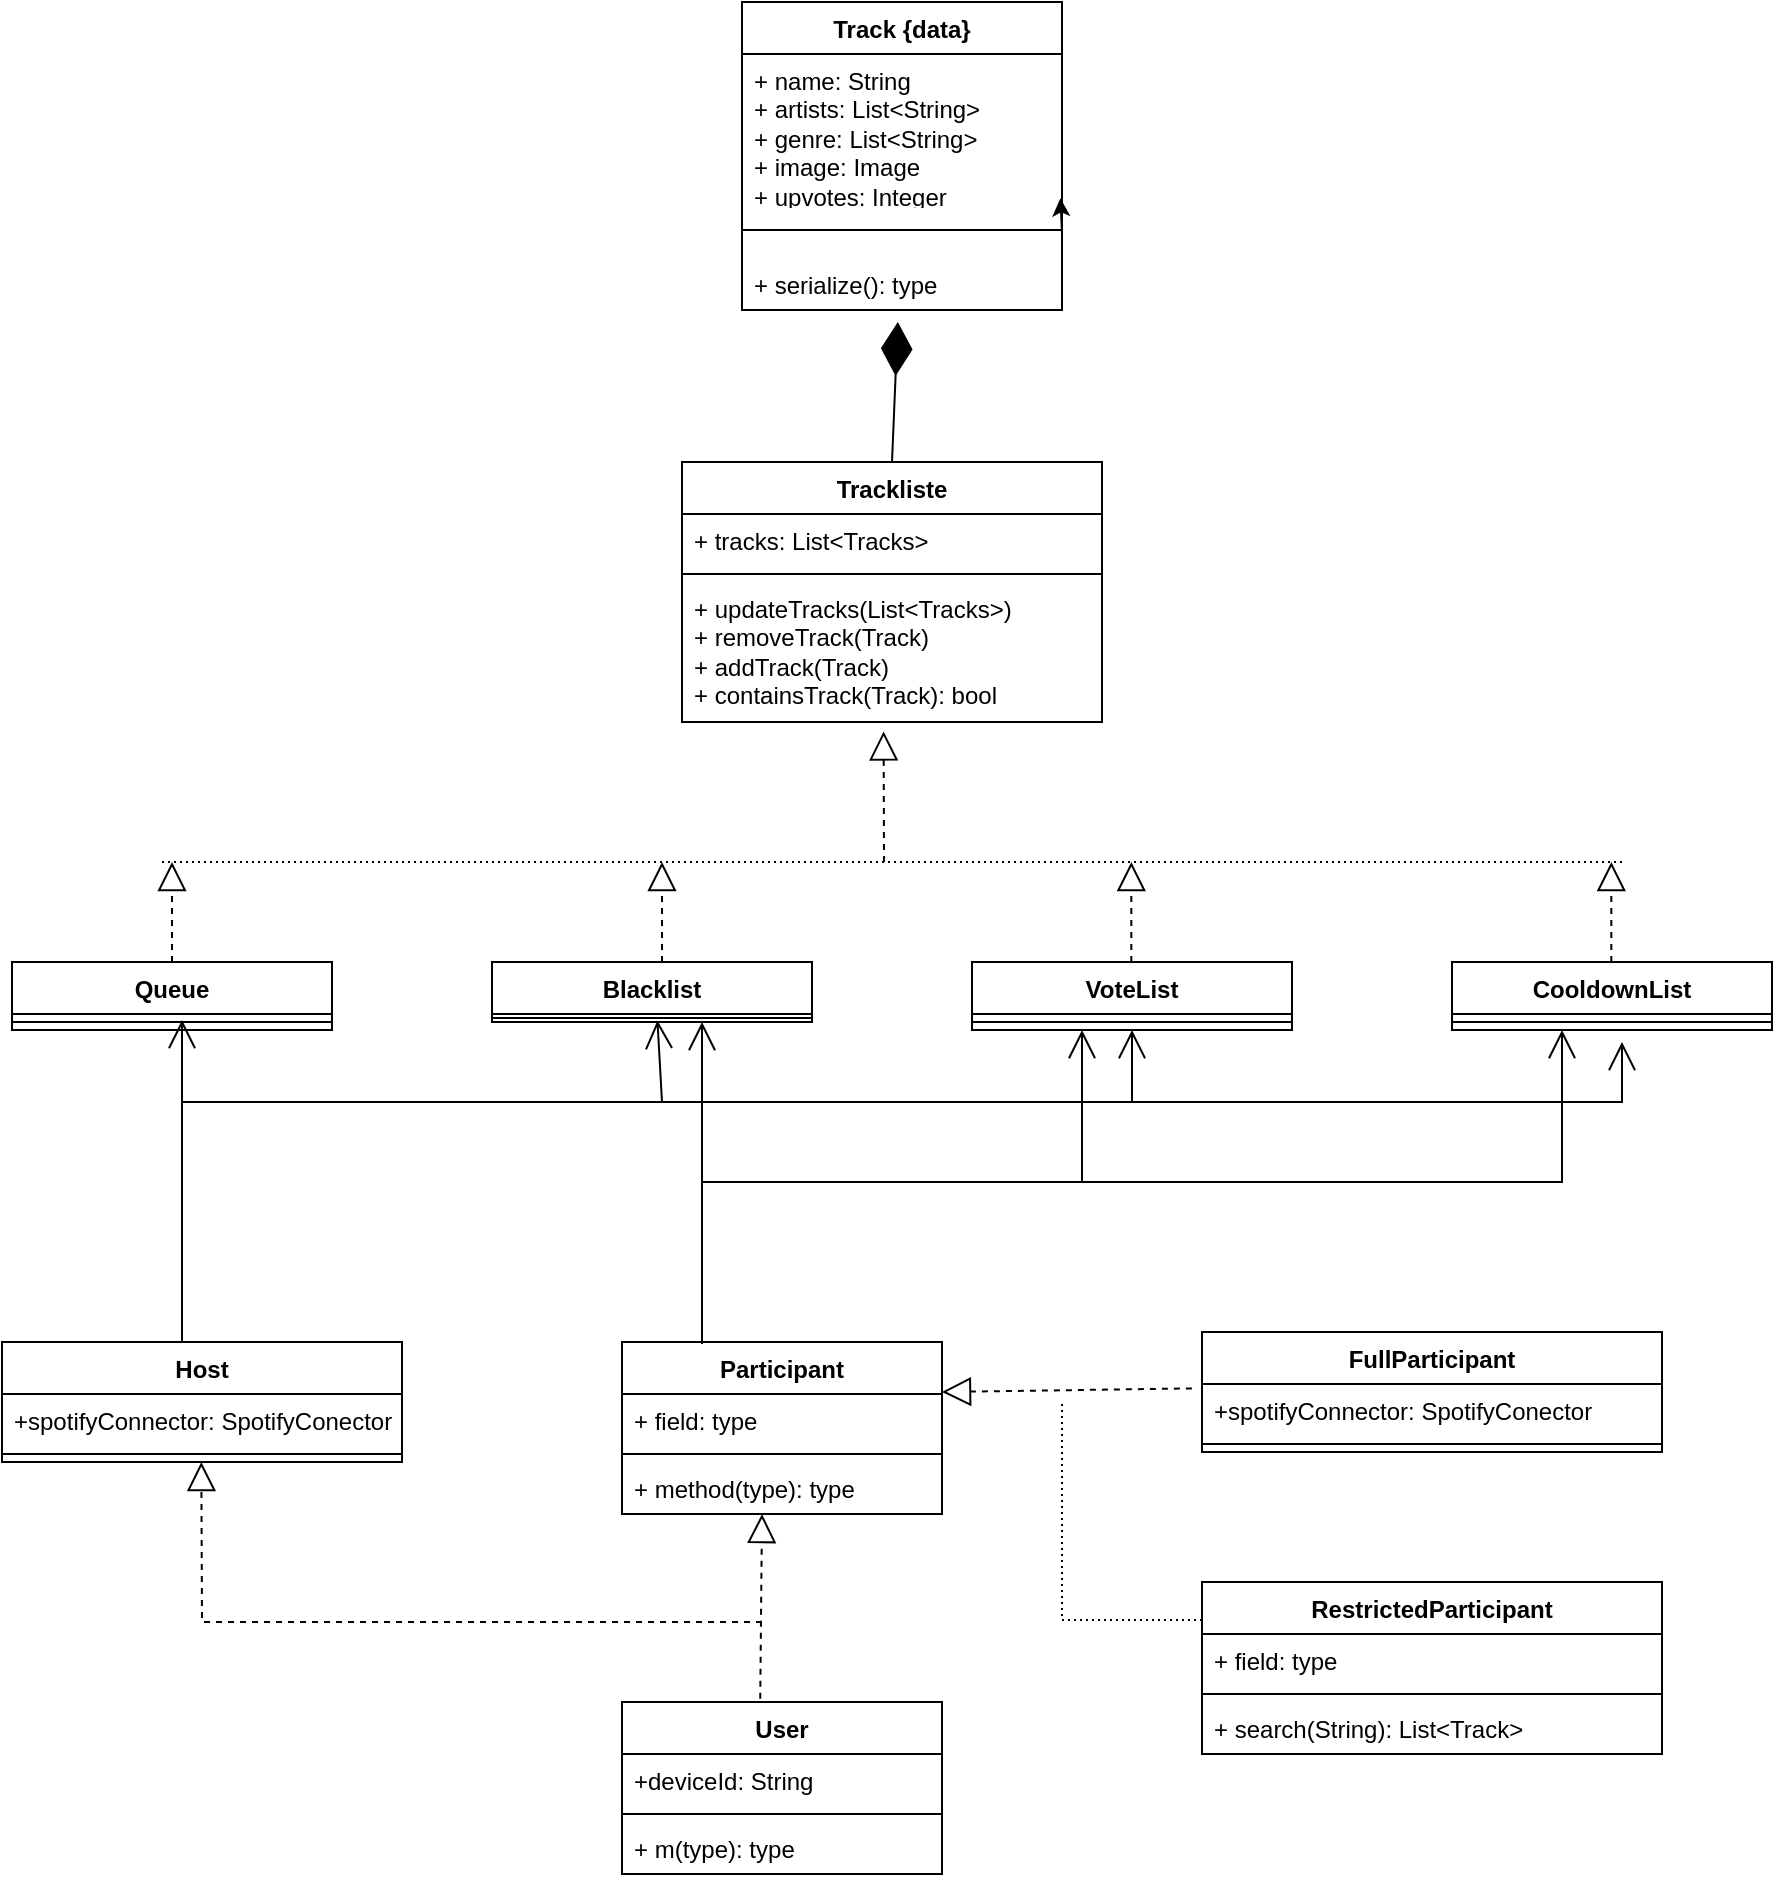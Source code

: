 <mxfile version="22.1.11" type="github">
  <diagram name="Seite-1" id="cwBHMf6WFY8OS25mvuyV">
    <mxGraphModel dx="1066" dy="1423" grid="1" gridSize="10" guides="1" tooltips="1" connect="1" arrows="1" fold="1" page="1" pageScale="1" pageWidth="827" pageHeight="1169" math="0" shadow="0">
      <root>
        <mxCell id="0" />
        <mxCell id="1" parent="0" />
        <mxCell id="21mGU__ByVHopkqidTHc-1" value="Track {data}" style="swimlane;fontStyle=1;align=center;verticalAlign=top;childLayout=stackLayout;horizontal=1;startSize=26;horizontalStack=0;resizeParent=1;resizeParentMax=0;resizeLast=0;collapsible=1;marginBottom=0;whiteSpace=wrap;html=1;" parent="1" vertex="1">
          <mxGeometry x="40" y="-110" width="160" height="154" as="geometry">
            <mxRectangle x="310" y="110" width="100" height="30" as="alternateBounds" />
          </mxGeometry>
        </mxCell>
        <mxCell id="21mGU__ByVHopkqidTHc-2" value="&lt;div&gt;+ name: String&lt;/div&gt;&lt;div&gt;+ artists: List&amp;lt;String&amp;gt;&lt;/div&gt;&lt;div&gt;+ genre: List&amp;lt;String&amp;gt;&lt;/div&gt;&lt;div&gt;+ image: Image&lt;/div&gt;&lt;div&gt;+ upvotes: Integer&lt;br&gt;&lt;/div&gt;&lt;div&gt;&lt;br&gt;&lt;/div&gt;" style="text;strokeColor=none;fillColor=none;align=left;verticalAlign=top;spacingLeft=4;spacingRight=4;overflow=hidden;rotatable=0;points=[[0,0.5],[1,0.5]];portConstraint=eastwest;whiteSpace=wrap;html=1;" parent="21mGU__ByVHopkqidTHc-1" vertex="1">
          <mxGeometry y="26" width="160" height="74" as="geometry" />
        </mxCell>
        <mxCell id="21mGU__ByVHopkqidTHc-3" value="" style="line;strokeWidth=1;fillColor=none;align=left;verticalAlign=middle;spacingTop=-1;spacingLeft=3;spacingRight=3;rotatable=0;labelPosition=right;points=[];portConstraint=eastwest;strokeColor=inherit;" parent="21mGU__ByVHopkqidTHc-1" vertex="1">
          <mxGeometry y="100" width="160" height="28" as="geometry" />
        </mxCell>
        <mxCell id="21mGU__ByVHopkqidTHc-4" value="+ serialize(): type" style="text;strokeColor=none;fillColor=none;align=left;verticalAlign=top;spacingLeft=4;spacingRight=4;overflow=hidden;rotatable=0;points=[[0,0.5],[1,0.5]];portConstraint=eastwest;whiteSpace=wrap;html=1;" parent="21mGU__ByVHopkqidTHc-1" vertex="1">
          <mxGeometry y="128" width="160" height="26" as="geometry" />
        </mxCell>
        <mxCell id="zWyNzxWB-JUxgK_gsZQu-5" style="edgeStyle=orthogonalEdgeStyle;rounded=0;orthogonalLoop=1;jettySize=auto;html=1;exitX=1;exitY=0.75;exitDx=0;exitDy=0;entryX=0.995;entryY=0.975;entryDx=0;entryDy=0;entryPerimeter=0;" edge="1" parent="21mGU__ByVHopkqidTHc-1" source="21mGU__ByVHopkqidTHc-1" target="21mGU__ByVHopkqidTHc-2">
          <mxGeometry relative="1" as="geometry" />
        </mxCell>
        <mxCell id="zWyNzxWB-JUxgK_gsZQu-1" value="Trackliste" style="swimlane;fontStyle=1;align=center;verticalAlign=top;childLayout=stackLayout;horizontal=1;startSize=26;horizontalStack=0;resizeParent=1;resizeParentMax=0;resizeLast=0;collapsible=1;marginBottom=0;whiteSpace=wrap;html=1;" vertex="1" parent="1">
          <mxGeometry x="10" y="120" width="210" height="130" as="geometry" />
        </mxCell>
        <mxCell id="zWyNzxWB-JUxgK_gsZQu-2" value="&lt;div&gt;+ tracks: List&amp;lt;Tracks&amp;gt;&lt;/div&gt;&lt;div&gt;&lt;br&gt;&lt;/div&gt;" style="text;strokeColor=none;fillColor=none;align=left;verticalAlign=top;spacingLeft=4;spacingRight=4;overflow=hidden;rotatable=0;points=[[0,0.5],[1,0.5]];portConstraint=eastwest;whiteSpace=wrap;html=1;" vertex="1" parent="zWyNzxWB-JUxgK_gsZQu-1">
          <mxGeometry y="26" width="210" height="26" as="geometry" />
        </mxCell>
        <mxCell id="zWyNzxWB-JUxgK_gsZQu-3" value="" style="line;strokeWidth=1;fillColor=none;align=left;verticalAlign=middle;spacingTop=-1;spacingLeft=3;spacingRight=3;rotatable=0;labelPosition=right;points=[];portConstraint=eastwest;strokeColor=inherit;" vertex="1" parent="zWyNzxWB-JUxgK_gsZQu-1">
          <mxGeometry y="52" width="210" height="8" as="geometry" />
        </mxCell>
        <mxCell id="zWyNzxWB-JUxgK_gsZQu-4" value="&lt;div&gt;+ updateTracks(List&amp;lt;Tracks&amp;gt;)&lt;/div&gt;&lt;div&gt;+ removeTrack(Track)&lt;/div&gt;&lt;div&gt;+ addTrack(Track)&lt;/div&gt;&lt;div&gt;+ containsTrack(Track): bool&lt;/div&gt;&lt;div&gt;&lt;br&gt;&lt;/div&gt;" style="text;strokeColor=none;fillColor=none;align=left;verticalAlign=top;spacingLeft=4;spacingRight=4;overflow=hidden;rotatable=0;points=[[0,0.5],[1,0.5]];portConstraint=eastwest;whiteSpace=wrap;html=1;" vertex="1" parent="zWyNzxWB-JUxgK_gsZQu-1">
          <mxGeometry y="60" width="210" height="70" as="geometry" />
        </mxCell>
        <mxCell id="zWyNzxWB-JUxgK_gsZQu-10" value="VoteList" style="swimlane;fontStyle=1;align=center;verticalAlign=top;childLayout=stackLayout;horizontal=1;startSize=26;horizontalStack=0;resizeParent=1;resizeParentMax=0;resizeLast=0;collapsible=1;marginBottom=0;whiteSpace=wrap;html=1;" vertex="1" parent="1">
          <mxGeometry x="155" y="370" width="160" height="34" as="geometry">
            <mxRectangle x="50" y="360" width="90" height="30" as="alternateBounds" />
          </mxGeometry>
        </mxCell>
        <mxCell id="zWyNzxWB-JUxgK_gsZQu-12" value="" style="line;strokeWidth=1;fillColor=none;align=left;verticalAlign=middle;spacingTop=-1;spacingLeft=3;spacingRight=3;rotatable=0;labelPosition=right;points=[];portConstraint=eastwest;strokeColor=inherit;" vertex="1" parent="zWyNzxWB-JUxgK_gsZQu-10">
          <mxGeometry y="26" width="160" height="8" as="geometry" />
        </mxCell>
        <mxCell id="zWyNzxWB-JUxgK_gsZQu-15" value="Blacklist" style="swimlane;fontStyle=1;align=center;verticalAlign=top;childLayout=stackLayout;horizontal=1;startSize=26;horizontalStack=0;resizeParent=1;resizeParentMax=0;resizeLast=0;collapsible=1;marginBottom=0;whiteSpace=wrap;html=1;" vertex="1" parent="1">
          <mxGeometry x="-85" y="370" width="160" height="30" as="geometry">
            <mxRectangle x="50" y="360" width="90" height="30" as="alternateBounds" />
          </mxGeometry>
        </mxCell>
        <mxCell id="zWyNzxWB-JUxgK_gsZQu-16" value="" style="line;strokeWidth=1;fillColor=none;align=left;verticalAlign=middle;spacingTop=-1;spacingLeft=3;spacingRight=3;rotatable=0;labelPosition=right;points=[];portConstraint=eastwest;strokeColor=inherit;" vertex="1" parent="zWyNzxWB-JUxgK_gsZQu-15">
          <mxGeometry y="26" width="160" height="4" as="geometry" />
        </mxCell>
        <mxCell id="zWyNzxWB-JUxgK_gsZQu-17" value="Queue" style="swimlane;fontStyle=1;align=center;verticalAlign=top;childLayout=stackLayout;horizontal=1;startSize=26;horizontalStack=0;resizeParent=1;resizeParentMax=0;resizeLast=0;collapsible=1;marginBottom=0;whiteSpace=wrap;html=1;" vertex="1" parent="1">
          <mxGeometry x="-325" y="370" width="160" height="34" as="geometry">
            <mxRectangle x="50" y="360" width="90" height="30" as="alternateBounds" />
          </mxGeometry>
        </mxCell>
        <mxCell id="zWyNzxWB-JUxgK_gsZQu-18" value="" style="line;strokeWidth=1;fillColor=none;align=left;verticalAlign=middle;spacingTop=-1;spacingLeft=3;spacingRight=3;rotatable=0;labelPosition=right;points=[];portConstraint=eastwest;strokeColor=inherit;" vertex="1" parent="zWyNzxWB-JUxgK_gsZQu-17">
          <mxGeometry y="26" width="160" height="8" as="geometry" />
        </mxCell>
        <mxCell id="zWyNzxWB-JUxgK_gsZQu-19" value="CooldownList" style="swimlane;fontStyle=1;align=center;verticalAlign=top;childLayout=stackLayout;horizontal=1;startSize=26;horizontalStack=0;resizeParent=1;resizeParentMax=0;resizeLast=0;collapsible=1;marginBottom=0;whiteSpace=wrap;html=1;" vertex="1" parent="1">
          <mxGeometry x="395" y="370" width="160" height="34" as="geometry">
            <mxRectangle x="50" y="360" width="90" height="30" as="alternateBounds" />
          </mxGeometry>
        </mxCell>
        <mxCell id="zWyNzxWB-JUxgK_gsZQu-20" value="" style="line;strokeWidth=1;fillColor=none;align=left;verticalAlign=middle;spacingTop=-1;spacingLeft=3;spacingRight=3;rotatable=0;labelPosition=right;points=[];portConstraint=eastwest;strokeColor=inherit;" vertex="1" parent="zWyNzxWB-JUxgK_gsZQu-19">
          <mxGeometry y="26" width="160" height="8" as="geometry" />
        </mxCell>
        <mxCell id="zWyNzxWB-JUxgK_gsZQu-23" value="" style="endArrow=diamondThin;endFill=1;endSize=24;html=1;rounded=0;exitX=0.5;exitY=0;exitDx=0;exitDy=0;entryX=0.487;entryY=1.231;entryDx=0;entryDy=0;entryPerimeter=0;" edge="1" parent="1" source="zWyNzxWB-JUxgK_gsZQu-1" target="21mGU__ByVHopkqidTHc-4">
          <mxGeometry width="160" relative="1" as="geometry">
            <mxPoint x="200" y="100" as="sourcePoint" />
            <mxPoint x="370" y="110" as="targetPoint" />
          </mxGeometry>
        </mxCell>
        <mxCell id="zWyNzxWB-JUxgK_gsZQu-26" value="" style="endArrow=block;dashed=1;endFill=0;endSize=12;html=1;rounded=0;exitX=0.5;exitY=0;exitDx=0;exitDy=0;" edge="1" parent="1" source="zWyNzxWB-JUxgK_gsZQu-17">
          <mxGeometry width="160" relative="1" as="geometry">
            <mxPoint x="-350" y="230" as="sourcePoint" />
            <mxPoint x="-245" y="320" as="targetPoint" />
            <Array as="points" />
          </mxGeometry>
        </mxCell>
        <mxCell id="zWyNzxWB-JUxgK_gsZQu-86" value="" style="endArrow=block;dashed=1;endFill=0;endSize=12;html=1;rounded=0;entryX=0.48;entryY=1.067;entryDx=0;entryDy=0;entryPerimeter=0;" edge="1" parent="1" target="zWyNzxWB-JUxgK_gsZQu-4">
          <mxGeometry width="160" relative="1" as="geometry">
            <mxPoint x="111" y="320" as="sourcePoint" />
            <mxPoint x="430" y="740" as="targetPoint" />
          </mxGeometry>
        </mxCell>
        <mxCell id="zWyNzxWB-JUxgK_gsZQu-87" value="" style="endArrow=none;html=1;rounded=0;dashed=1;dashPattern=1 2;" edge="1" parent="1">
          <mxGeometry relative="1" as="geometry">
            <mxPoint x="480" y="320" as="sourcePoint" />
            <mxPoint x="-250" y="320" as="targetPoint" />
          </mxGeometry>
        </mxCell>
        <mxCell id="zWyNzxWB-JUxgK_gsZQu-89" value="" style="endArrow=block;dashed=1;endFill=0;endSize=12;html=1;rounded=0;exitX=0.5;exitY=0;exitDx=0;exitDy=0;" edge="1" parent="1">
          <mxGeometry width="160" relative="1" as="geometry">
            <mxPoint y="370" as="sourcePoint" />
            <mxPoint y="320" as="targetPoint" />
            <Array as="points" />
          </mxGeometry>
        </mxCell>
        <mxCell id="zWyNzxWB-JUxgK_gsZQu-90" value="" style="endArrow=block;dashed=1;endFill=0;endSize=12;html=1;rounded=0;exitX=0.5;exitY=0;exitDx=0;exitDy=0;" edge="1" parent="1">
          <mxGeometry width="160" relative="1" as="geometry">
            <mxPoint x="234.66" y="370" as="sourcePoint" />
            <mxPoint x="234.66" y="320" as="targetPoint" />
            <Array as="points" />
          </mxGeometry>
        </mxCell>
        <mxCell id="zWyNzxWB-JUxgK_gsZQu-94" value="" style="endArrow=block;dashed=1;endFill=0;endSize=12;html=1;rounded=0;exitX=0.5;exitY=0;exitDx=0;exitDy=0;" edge="1" parent="1">
          <mxGeometry width="160" relative="1" as="geometry">
            <mxPoint x="474.66" y="370" as="sourcePoint" />
            <mxPoint x="474.66" y="320" as="targetPoint" />
            <Array as="points" />
          </mxGeometry>
        </mxCell>
        <mxCell id="zWyNzxWB-JUxgK_gsZQu-95" value="Host" style="swimlane;fontStyle=1;align=center;verticalAlign=top;childLayout=stackLayout;horizontal=1;startSize=26;horizontalStack=0;resizeParent=1;resizeParentMax=0;resizeLast=0;collapsible=1;marginBottom=0;whiteSpace=wrap;html=1;" vertex="1" parent="1">
          <mxGeometry x="-330" y="560" width="200" height="60" as="geometry" />
        </mxCell>
        <mxCell id="zWyNzxWB-JUxgK_gsZQu-96" value="+spotifyConnector: SpotifyConector" style="text;strokeColor=none;fillColor=none;align=left;verticalAlign=top;spacingLeft=4;spacingRight=4;overflow=hidden;rotatable=0;points=[[0,0.5],[1,0.5]];portConstraint=eastwest;whiteSpace=wrap;html=1;" vertex="1" parent="zWyNzxWB-JUxgK_gsZQu-95">
          <mxGeometry y="26" width="200" height="26" as="geometry" />
        </mxCell>
        <mxCell id="zWyNzxWB-JUxgK_gsZQu-97" value="" style="line;strokeWidth=1;fillColor=none;align=left;verticalAlign=middle;spacingTop=-1;spacingLeft=3;spacingRight=3;rotatable=0;labelPosition=right;points=[];portConstraint=eastwest;strokeColor=inherit;" vertex="1" parent="zWyNzxWB-JUxgK_gsZQu-95">
          <mxGeometry y="52" width="200" height="8" as="geometry" />
        </mxCell>
        <mxCell id="zWyNzxWB-JUxgK_gsZQu-103" value="FullParticipant" style="swimlane;fontStyle=1;align=center;verticalAlign=top;childLayout=stackLayout;horizontal=1;startSize=26;horizontalStack=0;resizeParent=1;resizeParentMax=0;resizeLast=0;collapsible=1;marginBottom=0;whiteSpace=wrap;html=1;" vertex="1" parent="1">
          <mxGeometry x="270" y="555" width="230" height="60" as="geometry" />
        </mxCell>
        <mxCell id="zWyNzxWB-JUxgK_gsZQu-104" value="+spotifyConnector: SpotifyConector" style="text;strokeColor=none;fillColor=none;align=left;verticalAlign=top;spacingLeft=4;spacingRight=4;overflow=hidden;rotatable=0;points=[[0,0.5],[1,0.5]];portConstraint=eastwest;whiteSpace=wrap;html=1;" vertex="1" parent="zWyNzxWB-JUxgK_gsZQu-103">
          <mxGeometry y="26" width="230" height="26" as="geometry" />
        </mxCell>
        <mxCell id="zWyNzxWB-JUxgK_gsZQu-105" value="" style="line;strokeWidth=1;fillColor=none;align=left;verticalAlign=middle;spacingTop=-1;spacingLeft=3;spacingRight=3;rotatable=0;labelPosition=right;points=[];portConstraint=eastwest;strokeColor=inherit;" vertex="1" parent="zWyNzxWB-JUxgK_gsZQu-103">
          <mxGeometry y="52" width="230" height="8" as="geometry" />
        </mxCell>
        <mxCell id="zWyNzxWB-JUxgK_gsZQu-107" value="Participant" style="swimlane;fontStyle=1;align=center;verticalAlign=top;childLayout=stackLayout;horizontal=1;startSize=26;horizontalStack=0;resizeParent=1;resizeParentMax=0;resizeLast=0;collapsible=1;marginBottom=0;whiteSpace=wrap;html=1;" vertex="1" parent="1">
          <mxGeometry x="-20" y="560" width="160" height="86" as="geometry" />
        </mxCell>
        <mxCell id="zWyNzxWB-JUxgK_gsZQu-108" value="+ field: type" style="text;strokeColor=none;fillColor=none;align=left;verticalAlign=top;spacingLeft=4;spacingRight=4;overflow=hidden;rotatable=0;points=[[0,0.5],[1,0.5]];portConstraint=eastwest;whiteSpace=wrap;html=1;" vertex="1" parent="zWyNzxWB-JUxgK_gsZQu-107">
          <mxGeometry y="26" width="160" height="26" as="geometry" />
        </mxCell>
        <mxCell id="zWyNzxWB-JUxgK_gsZQu-109" value="" style="line;strokeWidth=1;fillColor=none;align=left;verticalAlign=middle;spacingTop=-1;spacingLeft=3;spacingRight=3;rotatable=0;labelPosition=right;points=[];portConstraint=eastwest;strokeColor=inherit;" vertex="1" parent="zWyNzxWB-JUxgK_gsZQu-107">
          <mxGeometry y="52" width="160" height="8" as="geometry" />
        </mxCell>
        <mxCell id="zWyNzxWB-JUxgK_gsZQu-110" value="+ method(type): type" style="text;strokeColor=none;fillColor=none;align=left;verticalAlign=top;spacingLeft=4;spacingRight=4;overflow=hidden;rotatable=0;points=[[0,0.5],[1,0.5]];portConstraint=eastwest;whiteSpace=wrap;html=1;" vertex="1" parent="zWyNzxWB-JUxgK_gsZQu-107">
          <mxGeometry y="60" width="160" height="26" as="geometry" />
        </mxCell>
        <mxCell id="zWyNzxWB-JUxgK_gsZQu-112" value="User" style="swimlane;fontStyle=1;align=center;verticalAlign=top;childLayout=stackLayout;horizontal=1;startSize=26;horizontalStack=0;resizeParent=1;resizeParentMax=0;resizeLast=0;collapsible=1;marginBottom=0;whiteSpace=wrap;html=1;" vertex="1" parent="1">
          <mxGeometry x="-20" y="740" width="160" height="86" as="geometry" />
        </mxCell>
        <mxCell id="zWyNzxWB-JUxgK_gsZQu-113" value="+deviceId: String " style="text;strokeColor=none;fillColor=none;align=left;verticalAlign=top;spacingLeft=4;spacingRight=4;overflow=hidden;rotatable=0;points=[[0,0.5],[1,0.5]];portConstraint=eastwest;whiteSpace=wrap;html=1;" vertex="1" parent="zWyNzxWB-JUxgK_gsZQu-112">
          <mxGeometry y="26" width="160" height="26" as="geometry" />
        </mxCell>
        <mxCell id="zWyNzxWB-JUxgK_gsZQu-114" value="" style="line;strokeWidth=1;fillColor=none;align=left;verticalAlign=middle;spacingTop=-1;spacingLeft=3;spacingRight=3;rotatable=0;labelPosition=right;points=[];portConstraint=eastwest;strokeColor=inherit;" vertex="1" parent="zWyNzxWB-JUxgK_gsZQu-112">
          <mxGeometry y="52" width="160" height="8" as="geometry" />
        </mxCell>
        <mxCell id="zWyNzxWB-JUxgK_gsZQu-115" value="+ m(type): type" style="text;strokeColor=none;fillColor=none;align=left;verticalAlign=top;spacingLeft=4;spacingRight=4;overflow=hidden;rotatable=0;points=[[0,0.5],[1,0.5]];portConstraint=eastwest;whiteSpace=wrap;html=1;" vertex="1" parent="zWyNzxWB-JUxgK_gsZQu-112">
          <mxGeometry y="60" width="160" height="26" as="geometry" />
        </mxCell>
        <mxCell id="zWyNzxWB-JUxgK_gsZQu-123" value="" style="endArrow=open;endFill=1;endSize=12;html=1;rounded=0;fontStyle=1" edge="1" parent="1">
          <mxGeometry width="160" relative="1" as="geometry">
            <mxPoint x="-240" y="560" as="sourcePoint" />
            <mxPoint x="-240" y="399.02" as="targetPoint" />
            <Array as="points" />
          </mxGeometry>
        </mxCell>
        <mxCell id="zWyNzxWB-JUxgK_gsZQu-125" value="" style="endArrow=open;endFill=1;endSize=12;html=1;rounded=0;entryX=0.517;entryY=0.815;entryDx=0;entryDy=0;entryPerimeter=0;" edge="1" parent="1" target="zWyNzxWB-JUxgK_gsZQu-16">
          <mxGeometry width="160" relative="1" as="geometry">
            <mxPoint x="-240" y="440" as="sourcePoint" />
            <mxPoint x="3" y="409" as="targetPoint" />
            <Array as="points">
              <mxPoint y="440" />
            </Array>
          </mxGeometry>
        </mxCell>
        <mxCell id="zWyNzxWB-JUxgK_gsZQu-127" value="" style="endArrow=open;endFill=1;endSize=12;html=1;rounded=0;entryX=0.5;entryY=1;entryDx=0;entryDy=0;" edge="1" parent="1" target="zWyNzxWB-JUxgK_gsZQu-10">
          <mxGeometry width="160" relative="1" as="geometry">
            <mxPoint y="440" as="sourcePoint" />
            <mxPoint x="-220" y="419.02" as="targetPoint" />
            <Array as="points">
              <mxPoint x="235" y="440" />
            </Array>
          </mxGeometry>
        </mxCell>
        <mxCell id="zWyNzxWB-JUxgK_gsZQu-128" value="" style="endArrow=open;endFill=1;endSize=12;html=1;rounded=0;" edge="1" parent="1">
          <mxGeometry width="160" relative="1" as="geometry">
            <mxPoint x="230" y="440" as="sourcePoint" />
            <mxPoint x="480" y="410" as="targetPoint" />
            <Array as="points">
              <mxPoint x="480" y="440" />
            </Array>
          </mxGeometry>
        </mxCell>
        <mxCell id="zWyNzxWB-JUxgK_gsZQu-129" value="" style="endArrow=open;endFill=1;endSize=12;html=1;rounded=0;" edge="1" parent="1">
          <mxGeometry width="160" relative="1" as="geometry">
            <mxPoint x="20" y="560.98" as="sourcePoint" />
            <mxPoint x="20" y="400" as="targetPoint" />
            <Array as="points" />
          </mxGeometry>
        </mxCell>
        <mxCell id="zWyNzxWB-JUxgK_gsZQu-130" value="" style="endArrow=open;endFill=1;endSize=12;html=1;rounded=0;" edge="1" parent="1">
          <mxGeometry width="160" relative="1" as="geometry">
            <mxPoint x="20" y="480" as="sourcePoint" />
            <mxPoint x="210" y="404" as="targetPoint" />
            <Array as="points">
              <mxPoint x="210" y="480" />
            </Array>
          </mxGeometry>
        </mxCell>
        <mxCell id="zWyNzxWB-JUxgK_gsZQu-131" value="" style="endArrow=open;endFill=1;endSize=12;html=1;rounded=0;" edge="1" parent="1">
          <mxGeometry width="160" relative="1" as="geometry">
            <mxPoint x="210" y="480" as="sourcePoint" />
            <mxPoint x="450" y="404" as="targetPoint" />
            <Array as="points">
              <mxPoint x="450" y="480" />
            </Array>
          </mxGeometry>
        </mxCell>
        <mxCell id="zWyNzxWB-JUxgK_gsZQu-132" value="" style="endArrow=block;dashed=1;endFill=0;endSize=12;html=1;rounded=0;exitX=0.432;exitY=-0.019;exitDx=0;exitDy=0;exitPerimeter=0;" edge="1" parent="1" source="zWyNzxWB-JUxgK_gsZQu-112">
          <mxGeometry width="160" relative="1" as="geometry">
            <mxPoint x="50" y="696" as="sourcePoint" />
            <mxPoint x="50" y="646" as="targetPoint" />
            <Array as="points" />
          </mxGeometry>
        </mxCell>
        <mxCell id="zWyNzxWB-JUxgK_gsZQu-133" value="" style="endArrow=block;dashed=1;endFill=0;endSize=12;html=1;rounded=0;" edge="1" parent="1">
          <mxGeometry width="160" relative="1" as="geometry">
            <mxPoint x="50" y="700" as="sourcePoint" />
            <mxPoint x="-230.34" y="620" as="targetPoint" />
            <Array as="points">
              <mxPoint x="-230" y="700" />
            </Array>
          </mxGeometry>
        </mxCell>
        <mxCell id="zWyNzxWB-JUxgK_gsZQu-137" value="" style="endArrow=block;dashed=1;endFill=0;endSize=12;html=1;rounded=0;entryX=1.009;entryY=0.768;entryDx=0;entryDy=0;entryPerimeter=0;exitX=-0.022;exitY=0.47;exitDx=0;exitDy=0;exitPerimeter=0;" edge="1" parent="1" source="zWyNzxWB-JUxgK_gsZQu-103">
          <mxGeometry width="160" relative="1" as="geometry">
            <mxPoint x="238.56" y="589.03" as="sourcePoint" />
            <mxPoint x="140.0" y="584.998" as="targetPoint" />
            <Array as="points" />
          </mxGeometry>
        </mxCell>
        <mxCell id="zWyNzxWB-JUxgK_gsZQu-138" value="" style="endArrow=none;html=1;rounded=0;dashed=1;dashPattern=1 2;" edge="1" parent="1">
          <mxGeometry relative="1" as="geometry">
            <mxPoint x="270" y="699" as="sourcePoint" />
            <mxPoint x="200" y="590" as="targetPoint" />
            <Array as="points">
              <mxPoint x="200" y="699" />
            </Array>
          </mxGeometry>
        </mxCell>
        <mxCell id="zWyNzxWB-JUxgK_gsZQu-149" value="RestrictedParticipant" style="swimlane;fontStyle=1;align=center;verticalAlign=top;childLayout=stackLayout;horizontal=1;startSize=26;horizontalStack=0;resizeParent=1;resizeParentMax=0;resizeLast=0;collapsible=1;marginBottom=0;whiteSpace=wrap;html=1;" vertex="1" parent="1">
          <mxGeometry x="270" y="680" width="230" height="86" as="geometry" />
        </mxCell>
        <mxCell id="zWyNzxWB-JUxgK_gsZQu-150" value="+ field: type" style="text;strokeColor=none;fillColor=none;align=left;verticalAlign=top;spacingLeft=4;spacingRight=4;overflow=hidden;rotatable=0;points=[[0,0.5],[1,0.5]];portConstraint=eastwest;whiteSpace=wrap;html=1;" vertex="1" parent="zWyNzxWB-JUxgK_gsZQu-149">
          <mxGeometry y="26" width="230" height="26" as="geometry" />
        </mxCell>
        <mxCell id="zWyNzxWB-JUxgK_gsZQu-151" value="" style="line;strokeWidth=1;fillColor=none;align=left;verticalAlign=middle;spacingTop=-1;spacingLeft=3;spacingRight=3;rotatable=0;labelPosition=right;points=[];portConstraint=eastwest;strokeColor=inherit;" vertex="1" parent="zWyNzxWB-JUxgK_gsZQu-149">
          <mxGeometry y="52" width="230" height="8" as="geometry" />
        </mxCell>
        <mxCell id="zWyNzxWB-JUxgK_gsZQu-152" value="+ search(String): List&amp;lt;Track&amp;gt;" style="text;strokeColor=none;fillColor=none;align=left;verticalAlign=top;spacingLeft=4;spacingRight=4;overflow=hidden;rotatable=0;points=[[0,0.5],[1,0.5]];portConstraint=eastwest;whiteSpace=wrap;html=1;" vertex="1" parent="zWyNzxWB-JUxgK_gsZQu-149">
          <mxGeometry y="60" width="230" height="26" as="geometry" />
        </mxCell>
      </root>
    </mxGraphModel>
  </diagram>
</mxfile>
